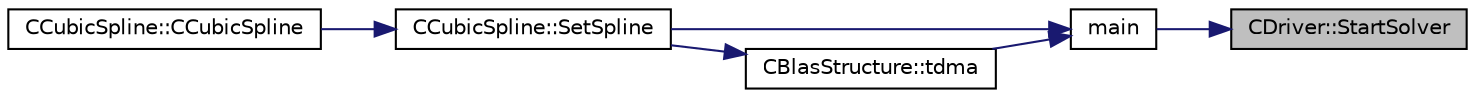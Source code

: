 digraph "CDriver::StartSolver"
{
 // LATEX_PDF_SIZE
  edge [fontname="Helvetica",fontsize="10",labelfontname="Helvetica",labelfontsize="10"];
  node [fontname="Helvetica",fontsize="10",shape=record];
  rankdir="RL";
  Node1 [label="CDriver::StartSolver",height=0.2,width=0.4,color="black", fillcolor="grey75", style="filled", fontcolor="black",tooltip="Launch the computation for all zones and all physics."];
  Node1 -> Node2 [dir="back",color="midnightblue",fontsize="10",style="solid",fontname="Helvetica"];
  Node2 [label="main",height=0.2,width=0.4,color="black", fillcolor="white", style="filled",URL="$SU2__CFD_8cpp.html#a0ddf1224851353fc92bfbff6f499fa97",tooltip=" "];
  Node2 -> Node3 [dir="back",color="midnightblue",fontsize="10",style="solid",fontname="Helvetica"];
  Node3 [label="CCubicSpline::SetSpline",height=0.2,width=0.4,color="black", fillcolor="white", style="filled",URL="$classCCubicSpline.html#adebd09a8541c796bef56126c6dac8217",tooltip="Build the spline."];
  Node3 -> Node4 [dir="back",color="midnightblue",fontsize="10",style="solid",fontname="Helvetica"];
  Node4 [label="CCubicSpline::CCubicSpline",height=0.2,width=0.4,color="black", fillcolor="white", style="filled",URL="$classCCubicSpline.html#a54563f11c26c56e03c2eb1a792fce067",tooltip="Constructor of the CCubicSpline class (defaults to natural spline)."];
  Node2 -> Node5 [dir="back",color="midnightblue",fontsize="10",style="solid",fontname="Helvetica"];
  Node5 [label="CBlasStructure::tdma",height=0.2,width=0.4,color="black", fillcolor="white", style="filled",URL="$classCBlasStructure.html#aa0cc381060dee0e8c2d4d1e326e64feb",tooltip="Algorithm to solve a linear system with a tridiagonal matrix."];
  Node5 -> Node3 [dir="back",color="midnightblue",fontsize="10",style="solid",fontname="Helvetica"];
}
